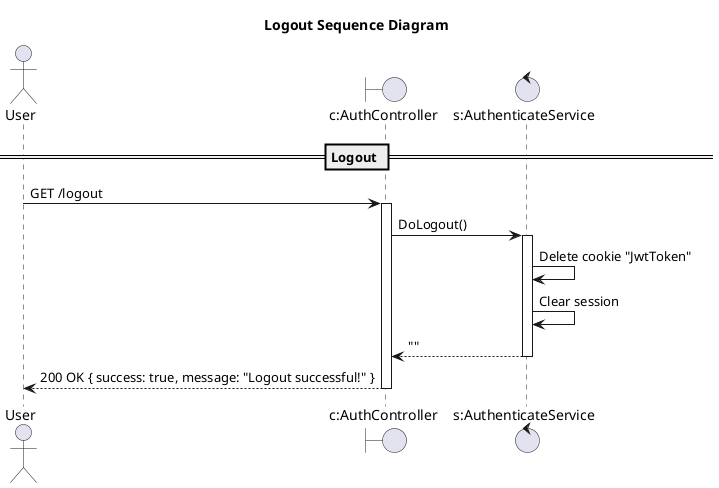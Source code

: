 @startuml

title Logout Sequence Diagram

actor "User" as Client
boundary "c:AuthController" as Controller
control "s:AuthenticateService" as Service

== Logout ==

Client -> Controller: GET /logout
activate Controller
Controller -> Service: DoLogout()
activate Service
Service -> Service: Delete cookie "JwtToken"
Service -> Service: Clear session
Service --> Controller: ""
deactivate Service
Controller --> Client: 200 OK { success: true, message: "Logout successful!" }
deactivate Controller

@enduml 